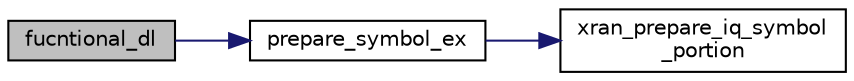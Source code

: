 digraph "fucntional_dl"
{
 // LATEX_PDF_SIZE
  edge [fontname="Helvetica",fontsize="10",labelfontname="Helvetica",labelfontsize="10"];
  node [fontname="Helvetica",fontsize="10",shape=record];
  rankdir="LR";
  Node1 [label="fucntional_dl",height=0.2,width=0.4,color="black", fillcolor="grey75", style="filled", fontcolor="black",tooltip=" "];
  Node1 -> Node2 [color="midnightblue",fontsize="10",style="solid",fontname="Helvetica"];
  Node2 [label="prepare_symbol_ex",height=0.2,width=0.4,color="black", fillcolor="white", style="filled",URL="$xran__common_8c.html#adc9636576fb70f4b4fcfd1d03fe59998",tooltip=" "];
  Node2 -> Node3 [color="midnightblue",fontsize="10",style="solid",fontname="Helvetica"];
  Node3 [label="xran_prepare_iq_symbol\l_portion",height=0.2,width=0.4,color="black", fillcolor="white", style="filled",URL="$xran__up__api_8h.html#acd8f547b98d7ebd7dbc41c486a26505d",tooltip="Function for starting preparion of IQ samples portions to be sent in xRAN packet."];
}
